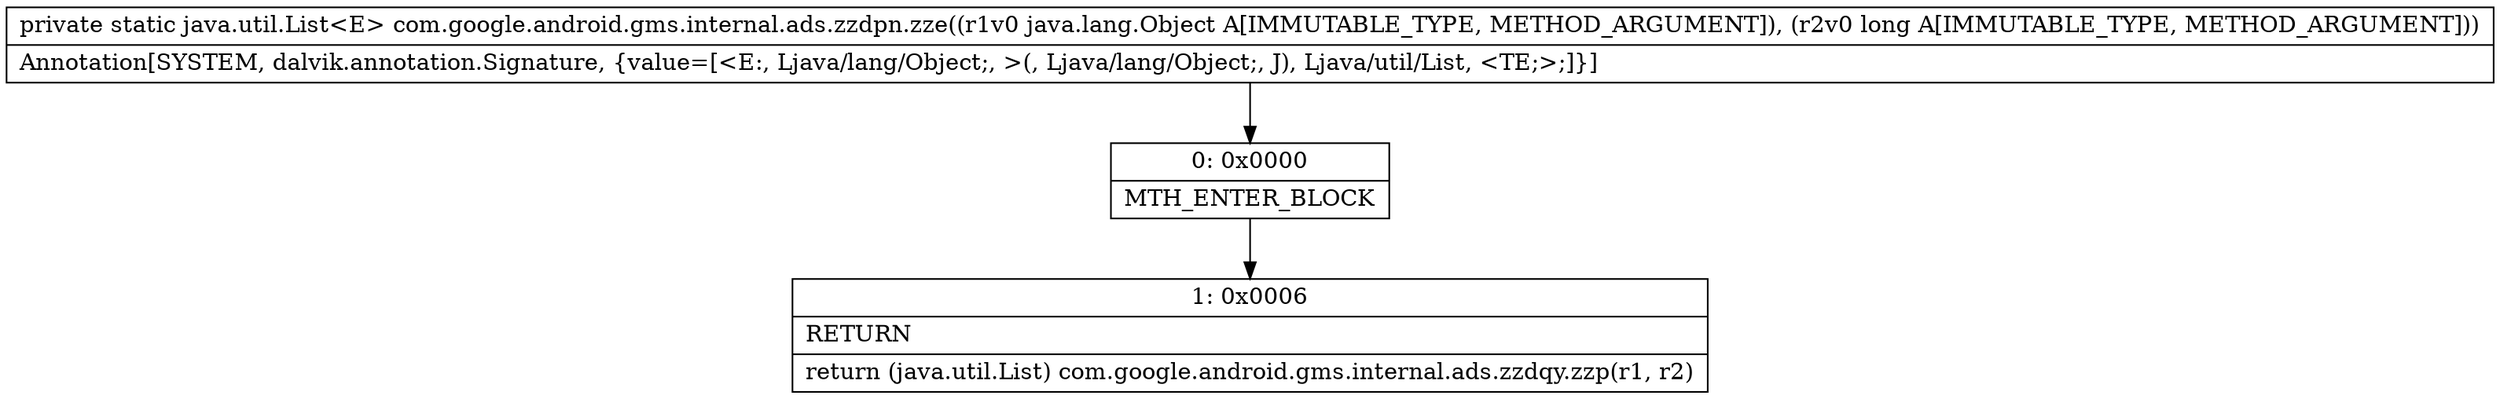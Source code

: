 digraph "CFG forcom.google.android.gms.internal.ads.zzdpn.zze(Ljava\/lang\/Object;J)Ljava\/util\/List;" {
Node_0 [shape=record,label="{0\:\ 0x0000|MTH_ENTER_BLOCK\l}"];
Node_1 [shape=record,label="{1\:\ 0x0006|RETURN\l|return (java.util.List) com.google.android.gms.internal.ads.zzdqy.zzp(r1, r2)\l}"];
MethodNode[shape=record,label="{private static java.util.List\<E\> com.google.android.gms.internal.ads.zzdpn.zze((r1v0 java.lang.Object A[IMMUTABLE_TYPE, METHOD_ARGUMENT]), (r2v0 long A[IMMUTABLE_TYPE, METHOD_ARGUMENT]))  | Annotation[SYSTEM, dalvik.annotation.Signature, \{value=[\<E:, Ljava\/lang\/Object;, \>(, Ljava\/lang\/Object;, J), Ljava\/util\/List, \<TE;\>;]\}]\l}"];
MethodNode -> Node_0;
Node_0 -> Node_1;
}

